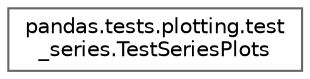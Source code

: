 digraph "Graphical Class Hierarchy"
{
 // LATEX_PDF_SIZE
  bgcolor="transparent";
  edge [fontname=Helvetica,fontsize=10,labelfontname=Helvetica,labelfontsize=10];
  node [fontname=Helvetica,fontsize=10,shape=box,height=0.2,width=0.4];
  rankdir="LR";
  Node0 [id="Node000000",label="pandas.tests.plotting.test\l_series.TestSeriesPlots",height=0.2,width=0.4,color="grey40", fillcolor="white", style="filled",URL="$d7/d80/classpandas_1_1tests_1_1plotting_1_1test__series_1_1TestSeriesPlots.html",tooltip=" "];
}
